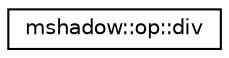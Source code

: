 digraph "Graphical Class Hierarchy"
{
 // LATEX_PDF_SIZE
  edge [fontname="Helvetica",fontsize="10",labelfontname="Helvetica",labelfontsize="10"];
  node [fontname="Helvetica",fontsize="10",shape=record];
  rankdir="LR";
  Node0 [label="mshadow::op::div",height=0.2,width=0.4,color="black", fillcolor="white", style="filled",URL="$structmshadow_1_1op_1_1div.html",tooltip="divide operator"];
}
